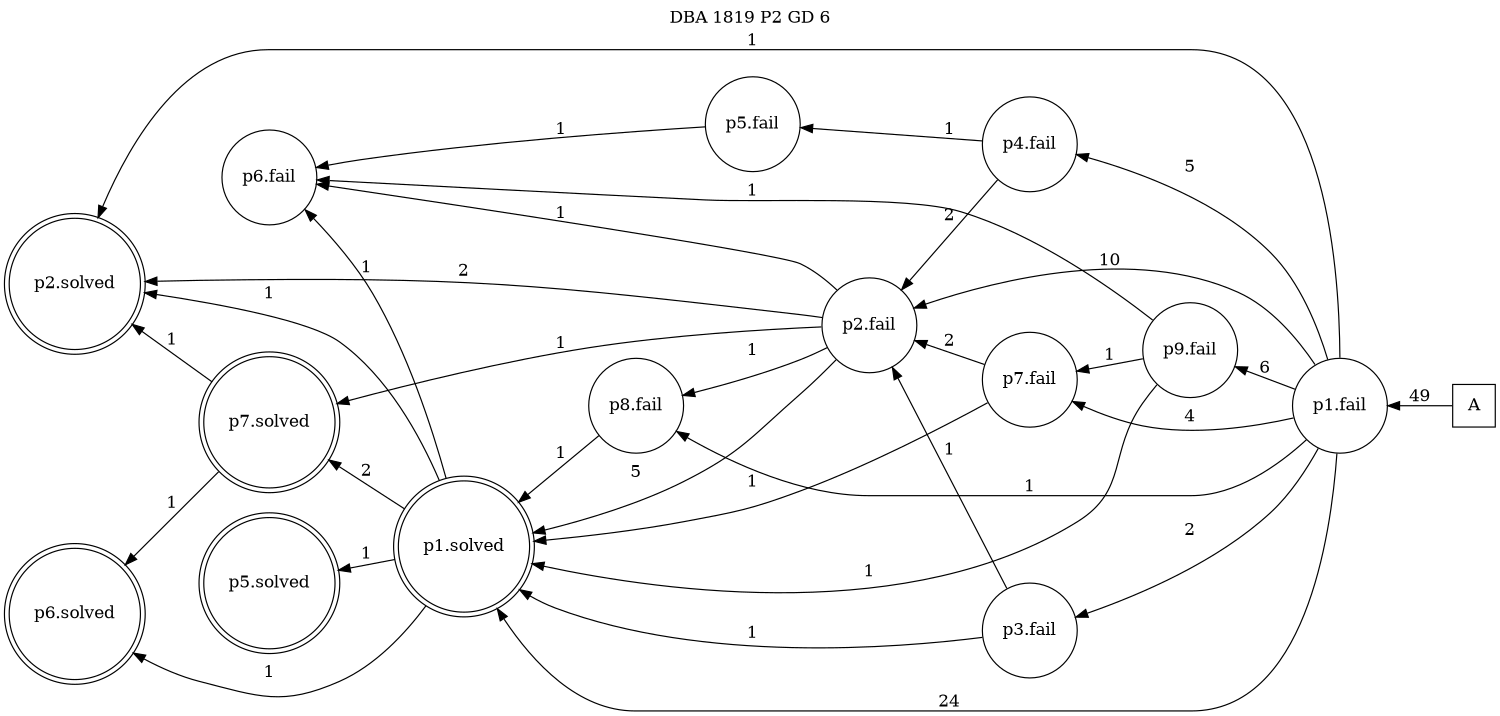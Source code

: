 digraph DBA_1819_P2_GD_6 {
labelloc="tl"
label= " DBA 1819 P2 GD 6 "
rankdir="RL";
graph [ size=" 10 , 10 !"]

"A" [shape="square" label="A"]
"p1.fail" [shape="circle" label="p1.fail"]
"p4.fail" [shape="circle" label="p4.fail"]
"p2.fail" [shape="circle" label="p2.fail"]
"p9.fail" [shape="circle" label="p9.fail"]
"p7.fail" [shape="circle" label="p7.fail"]
"p1.solved" [shape="doublecircle" label="p1.solved"]
"p2.solved" [shape="doublecircle" label="p2.solved"]
"p7.solved" [shape="doublecircle" label="p7.solved"]
"p6.fail" [shape="circle" label="p6.fail"]
"p3.fail" [shape="circle" label="p3.fail"]
"p6.solved" [shape="doublecircle" label="p6.solved"]
"p5.solved" [shape="doublecircle" label="p5.solved"]
"p8.fail" [shape="circle" label="p8.fail"]
"p5.fail" [shape="circle" label="p5.fail"]
"A" -> "p1.fail" [ label=49]
"p1.fail" -> "p4.fail" [ label=5]
"p1.fail" -> "p2.fail" [ label=10]
"p1.fail" -> "p9.fail" [ label=6]
"p1.fail" -> "p7.fail" [ label=4]
"p1.fail" -> "p1.solved" [ label=24]
"p1.fail" -> "p2.solved" [ label=1]
"p1.fail" -> "p3.fail" [ label=2]
"p1.fail" -> "p8.fail" [ label=1]
"p4.fail" -> "p2.fail" [ label=2]
"p4.fail" -> "p5.fail" [ label=1]
"p2.fail" -> "p1.solved" [ label=5]
"p2.fail" -> "p2.solved" [ label=2]
"p2.fail" -> "p7.solved" [ label=1]
"p2.fail" -> "p6.fail" [ label=1]
"p2.fail" -> "p8.fail" [ label=1]
"p9.fail" -> "p7.fail" [ label=1]
"p9.fail" -> "p1.solved" [ label=1]
"p9.fail" -> "p6.fail" [ label=1]
"p7.fail" -> "p2.fail" [ label=2]
"p7.fail" -> "p1.solved" [ label=1]
"p1.solved" -> "p2.solved" [ label=1]
"p1.solved" -> "p7.solved" [ label=2]
"p1.solved" -> "p6.fail" [ label=1]
"p1.solved" -> "p6.solved" [ label=1]
"p1.solved" -> "p5.solved" [ label=1]
"p7.solved" -> "p2.solved" [ label=1]
"p7.solved" -> "p6.solved" [ label=1]
"p3.fail" -> "p2.fail" [ label=1]
"p3.fail" -> "p1.solved" [ label=1]
"p8.fail" -> "p1.solved" [ label=1]
"p5.fail" -> "p6.fail" [ label=1]
}
